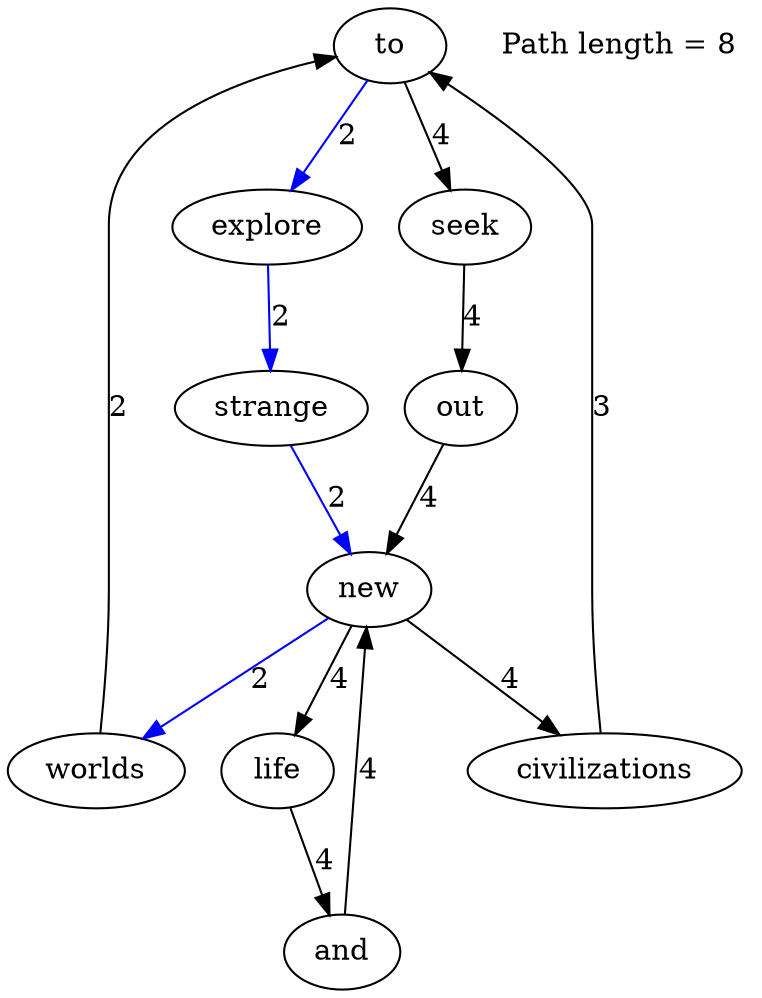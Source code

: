 digraph G {
    "to" [root=true];
    "new" -> "worlds" [label="2", color="blue"];
    "new" -> "civilizations" [label="4"];
    "new" -> "life" [label="4"];
    "worlds" -> "to" [label="2"];
    "explore" -> "strange" [label="2", color="blue"];
    "and" -> "new" [label="4"];
    "to" -> "explore" [label="2", color="blue"];
    "to" -> "seek" [label="4"];
    "civilizations" -> "to" [label="3"];
    "seek" -> "out" [label="4"];
    "strange" -> "new" [label="2", color="blue"];
    "life" -> "and" [label="4"];
    "out" -> "new" [label="4"];
    "Path length = 8" [label="Path length = 8", color="black", shape=none];
}
